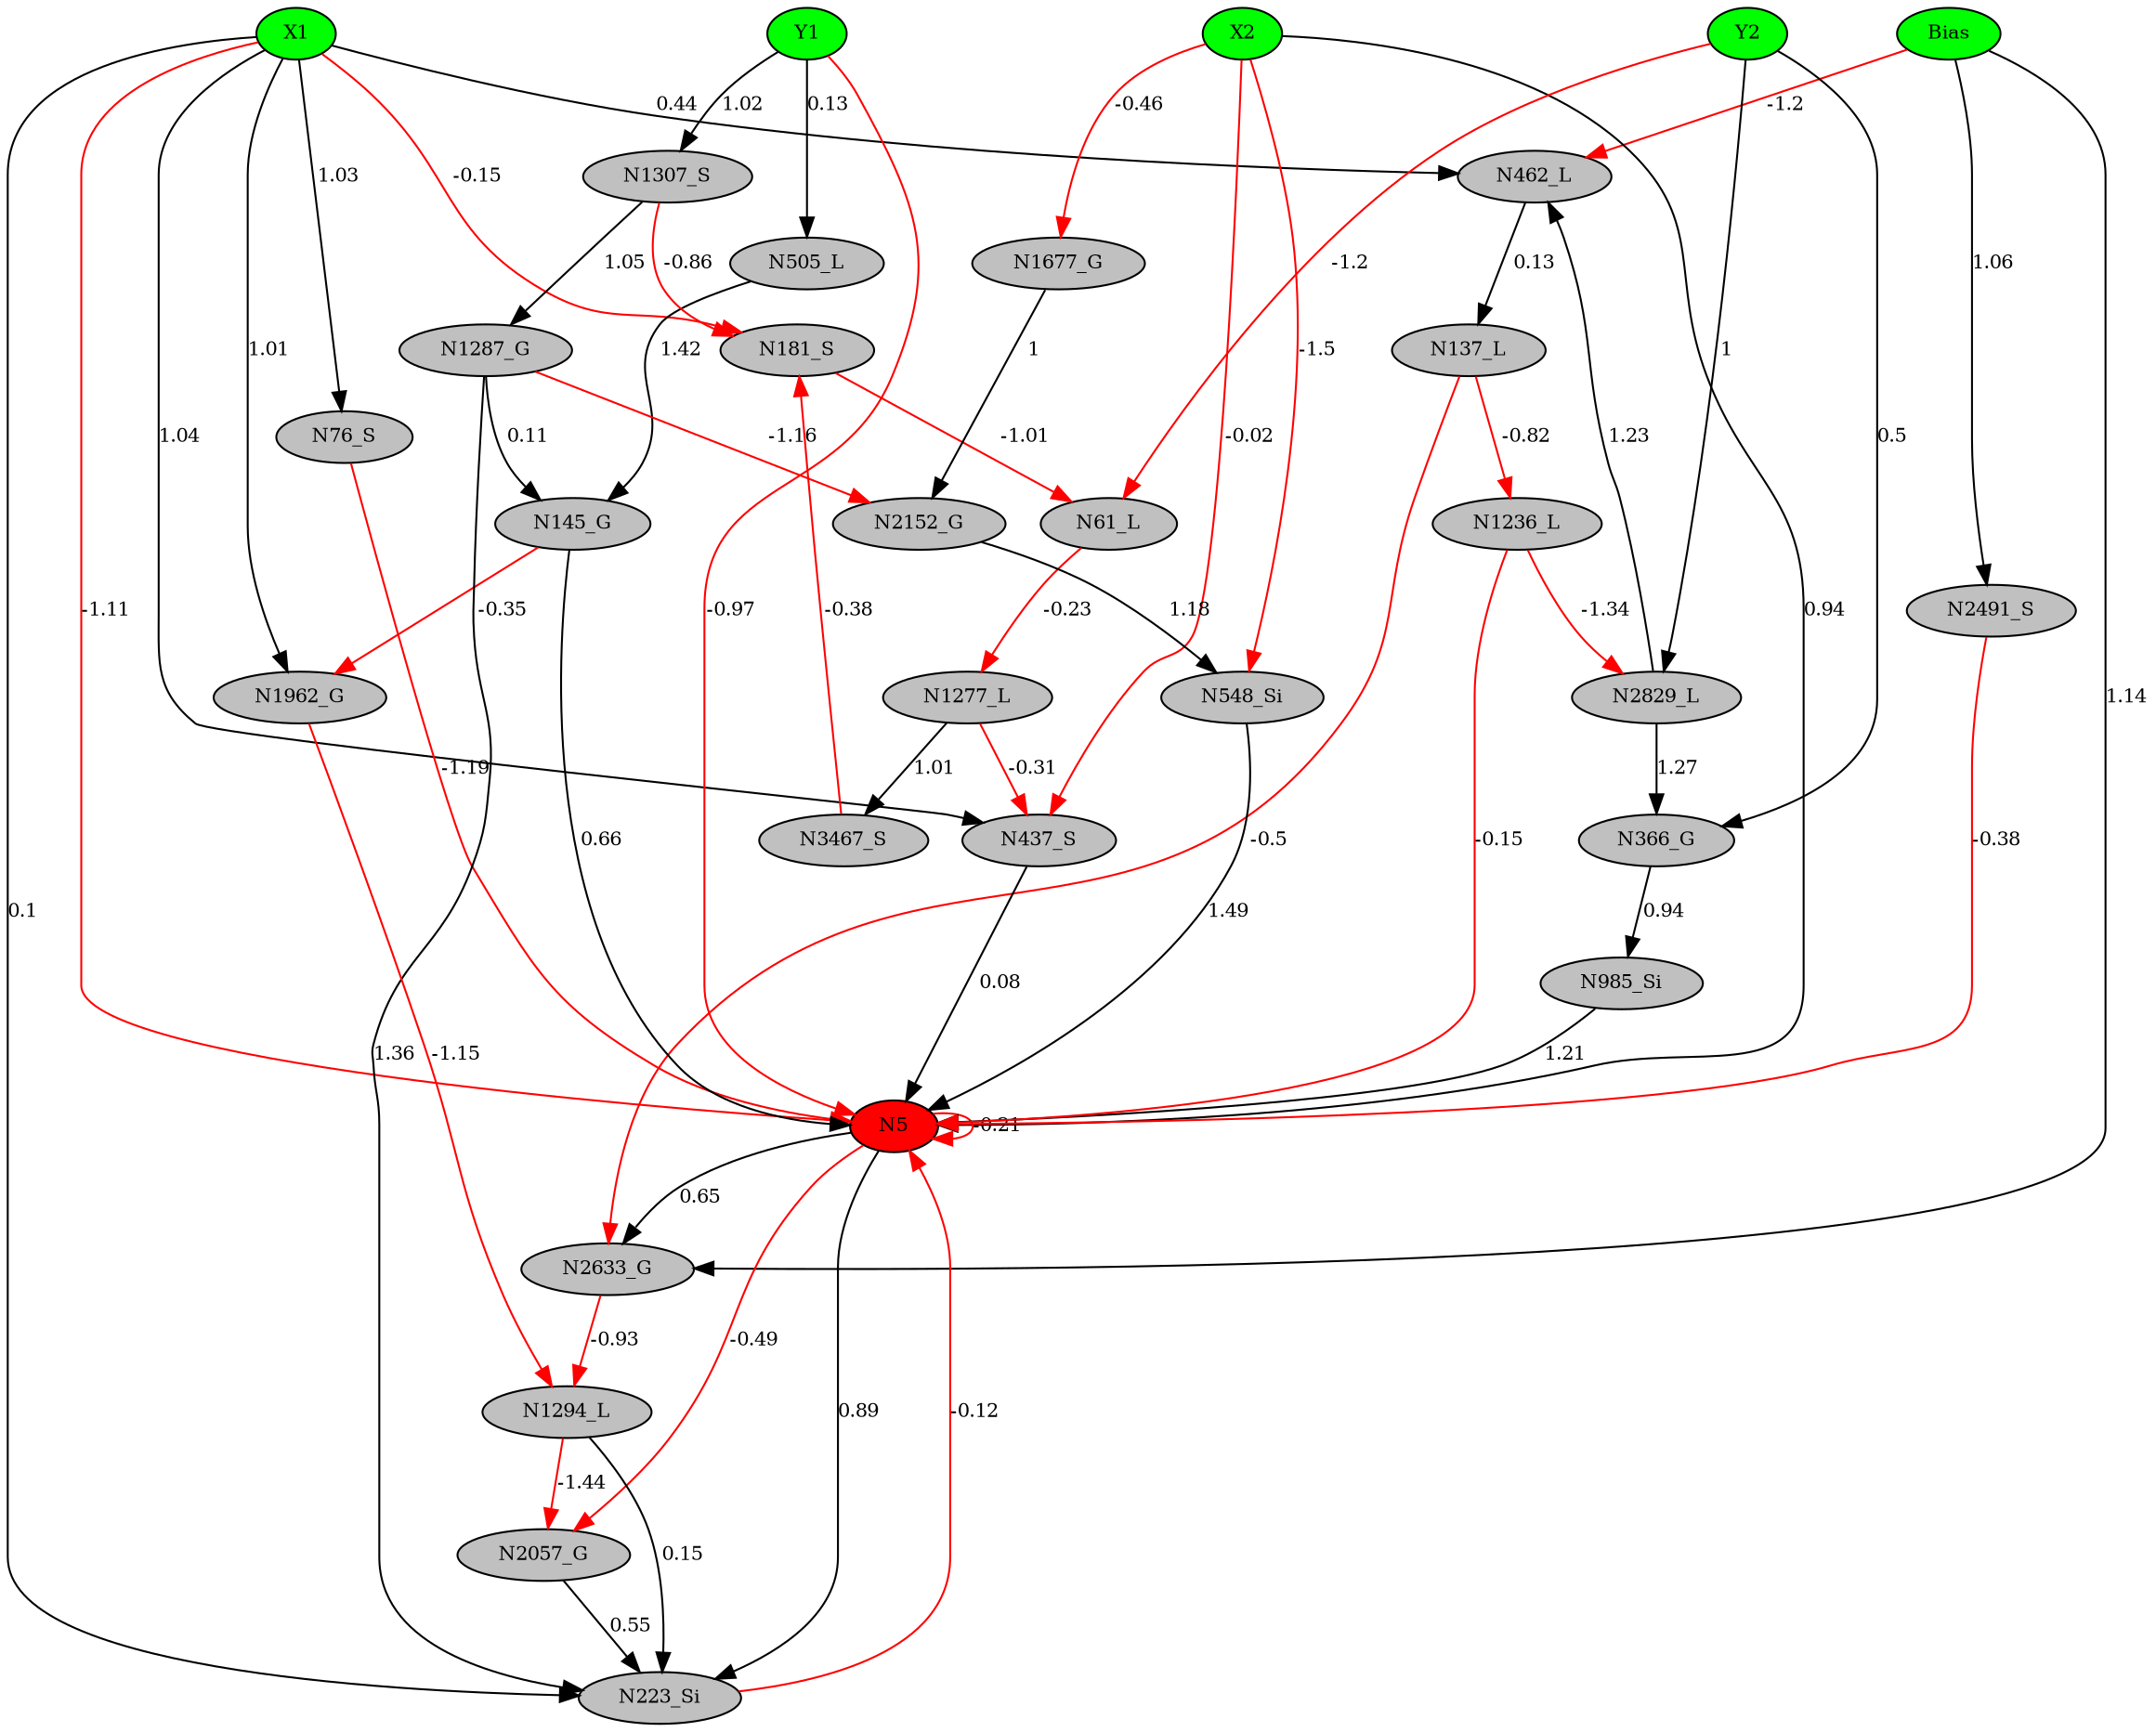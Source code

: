 digraph g { 
N0 [shape=ellipse, label=Bias,fontsize=10,height=0.1,width=0.1,style=filled,fillcolor=green]
N1[shape=ellipse label=X1,fontsize=10,height=0.1,width=0.1,style=filled,fillcolor=green]
N2[shape=ellipse label=Y1,fontsize=10,height=0.1,width=0.1,style=filled,fillcolor=green]
N3[shape=ellipse label=X2,fontsize=10,height=0.1,width=0.1,style=filled,fillcolor=green]
N4[shape=ellipse label=Y2,fontsize=10,height=0.1,width=0.1,style=filled,fillcolor=green]
N5[shape=ellipse,fontsize = 10, height = 0.1, width = 0.1, style = filled, fillcolor = red]
N61[shape=ellipse, label=N61_L,fontsize=10,height=0.1,width=0.1,style=filled,fillcolor=gray]
N76[shape=ellipse, label=N76_S,fontsize=10,height=0.1,width=0.1,style=filled,fillcolor=gray]
N137[shape=ellipse, label=N137_L,fontsize=10,height=0.1,width=0.1,style=filled,fillcolor=gray]
N145[shape=ellipse, label=N145_G,fontsize=10,height=0.1,width=0.1,style=filled,fillcolor=gray]
N181[shape=ellipse, label=N181_S,fontsize=10,height=0.1,width=0.1,style=filled,fillcolor=gray]
N223[shape=ellipse, label=N223_Si,fontsize=10,height=0.1,width=0.1,style=filled,fillcolor=gray]
N366[shape=ellipse, label=N366_G,fontsize=10,height=0.1,width=0.1,style=filled,fillcolor=gray]
N437[shape=ellipse, label=N437_S,fontsize=10,height=0.1,width=0.1,style=filled,fillcolor=gray]
N462[shape=ellipse, label=N462_L,fontsize=10,height=0.1,width=0.1,style=filled,fillcolor=gray]
N505[shape=ellipse, label=N505_L,fontsize=10,height=0.1,width=0.1,style=filled,fillcolor=gray]
N548[shape=ellipse, label=N548_Si,fontsize=10,height=0.1,width=0.1,style=filled,fillcolor=gray]
N985[shape=ellipse, label=N985_Si,fontsize=10,height=0.1,width=0.1,style=filled,fillcolor=gray]
N1236[shape=ellipse, label=N1236_L,fontsize=10,height=0.1,width=0.1,style=filled,fillcolor=gray]
N1277[shape=ellipse, label=N1277_L,fontsize=10,height=0.1,width=0.1,style=filled,fillcolor=gray]
N1287[shape=ellipse, label=N1287_G,fontsize=10,height=0.1,width=0.1,style=filled,fillcolor=gray]
N1294[shape=ellipse, label=N1294_L,fontsize=10,height=0.1,width=0.1,style=filled,fillcolor=gray]
N1307[shape=ellipse, label=N1307_S,fontsize=10,height=0.1,width=0.1,style=filled,fillcolor=gray]
N1677[shape=ellipse, label=N1677_G,fontsize=10,height=0.1,width=0.1,style=filled,fillcolor=gray]
N1962[shape=ellipse, label=N1962_G,fontsize=10,height=0.1,width=0.1,style=filled,fillcolor=gray]
N2057[shape=ellipse, label=N2057_G,fontsize=10,height=0.1,width=0.1,style=filled,fillcolor=gray]
N2152[shape=ellipse, label=N2152_G,fontsize=10,height=0.1,width=0.1,style=filled,fillcolor=gray]
N2491[shape=ellipse, label=N2491_S,fontsize=10,height=0.1,width=0.1,style=filled,fillcolor=gray]
N2633[shape=ellipse, label=N2633_G,fontsize=10,height=0.1,width=0.1,style=filled,fillcolor=gray]
N2829[shape=ellipse, label=N2829_L,fontsize=10,height=0.1,width=0.1,style=filled,fillcolor=gray]
N3467[shape=ellipse, label=N3467_S,fontsize=10,height=0.1,width=0.1,style=filled,fillcolor=gray]
N1 -> N5 [color=red] [arrowType=inv][ label=-1.11,fontsize=10]
N2 -> N5 [color=red] [arrowType=inv][ label=-0.97,fontsize=10]
N3 -> N5 [color=black] [ label=0.94,fontsize=10]
N5 -> N5 [color=red] [arrowType=inv][ label=-0.21,fontsize=10]
N4 -> N61 [color=red] [arrowType=inv][ label=-1.2,fontsize=10]
N1 -> N76 [color=black] [ label=1.03,fontsize=10]
N76 -> N5 [color=red] [arrowType=inv][ label=-1.19,fontsize=10]
N145 -> N5 [color=black] [ label=0.66,fontsize=10]
N1 -> N181 [color=red] [arrowType=inv][ label=-0.15,fontsize=10]
N181 -> N61 [color=red] [arrowType=inv][ label=-1.01,fontsize=10]
N5 -> N223 [color=black] [ label=0.89,fontsize=10]
N223 -> N5 [color=red] [arrowType=inv][ label=-0.12,fontsize=10]
N4 -> N366 [color=black] [ label=0.5,fontsize=10]
N437 -> N5 [color=black] [ label=0.08,fontsize=10]
N0 -> N462 [color=red] [arrowType=inv][ label=-1.2,fontsize=10]
N462 -> N137 [color=black] [ label=0.13,fontsize=10]
N2 -> N505 [color=black] [ label=0.13,fontsize=10]
N505 -> N145 [color=black] [ label=1.42,fontsize=10]
N3 -> N548 [color=red] [arrowType=inv][ label=-1.5,fontsize=10]
N548 -> N5 [color=black] [ label=1.49,fontsize=10]
N1 -> N223 [color=black] [ label=0.1,fontsize=10]
N366 -> N985 [color=black] [ label=0.94,fontsize=10]
N985 -> N5 [color=black] [ label=1.21,fontsize=10]
N137 -> N1236 [color=red] [arrowType=inv][ label=-0.82,fontsize=10]
N1236 -> N5 [color=red] [arrowType=inv][ label=-0.15,fontsize=10]
N61 -> N1277 [color=red] [arrowType=inv][ label=-0.23,fontsize=10]
N1277 -> N437 [color=red] [arrowType=inv][ label=-0.31,fontsize=10]
N1287 -> N145 [color=black] [ label=0.11,fontsize=10]
N1294 -> N223 [color=black] [ label=0.15,fontsize=10]
N2 -> N1307 [color=black] [ label=1.02,fontsize=10]
N1307 -> N1287 [color=black] [ label=1.05,fontsize=10]
N3 -> N1677 [color=red] [arrowType=inv][ label=-0.46,fontsize=10]
N1307 -> N181 [color=red] [arrowType=inv][ label=-0.86,fontsize=10]
N1 -> N437 [color=black] [ label=1.04,fontsize=10]
N1 -> N1962 [color=black] [ label=1.01,fontsize=10]
N1962 -> N1294 [color=red] [arrowType=inv][ label=-1.15,fontsize=10]
N3 -> N437 [color=red] [arrowType=inv][ label=-0.02,fontsize=10]
N145 -> N1962 [color=red] [arrowType=inv][ label=-0.35,fontsize=10]
N1294 -> N2057 [color=red] [arrowType=inv][ label=-1.44,fontsize=10]
N2057 -> N223 [color=black] [ label=0.55,fontsize=10]
N1677 -> N2152 [color=black] [ label=1,fontsize=10]
N2152 -> N548 [color=black] [ label=1.18,fontsize=10]
N5 -> N2057 [color=red] [arrowType=inv][ label=-0.49,fontsize=10]
N0 -> N2491 [color=black] [ label=1.06,fontsize=10]
N2491 -> N5 [color=red] [arrowType=inv][ label=-0.38,fontsize=10]
N0 -> N2633 [color=black] [ label=1.14,fontsize=10]
N2633 -> N1294 [color=red] [arrowType=inv][ label=-0.93,fontsize=10]
N4 -> N2829 [color=black] [ label=1,fontsize=10]
N2829 -> N462 [color=black] [ label=1.23,fontsize=10]
N1236 -> N2829 [color=red] [arrowType=inv][ label=-1.34,fontsize=10]
N2829 -> N366 [color=black] [ label=1.27,fontsize=10]
N1287 -> N2152 [color=red] [arrowType=inv][ label=-1.16,fontsize=10]
N1 -> N462 [color=black] [ label=0.44,fontsize=10]
N1287 -> N223 [color=black] [ label=1.36,fontsize=10]
N137 -> N2633 [color=red] [arrowType=inv][ label=-0.5,fontsize=10]
N1277 -> N3467 [color=black] [ label=1.01,fontsize=10]
N3467 -> N181 [color=red] [arrowType=inv][ label=-0.38,fontsize=10]
N5 -> N2633 [color=black] [ label=0.65,fontsize=10]
 { rank=same; 
N5
 } 
 { rank=same; 
N1 ->N2 ->N3 ->N4 ->N0 [style=invis]
 } 
}

